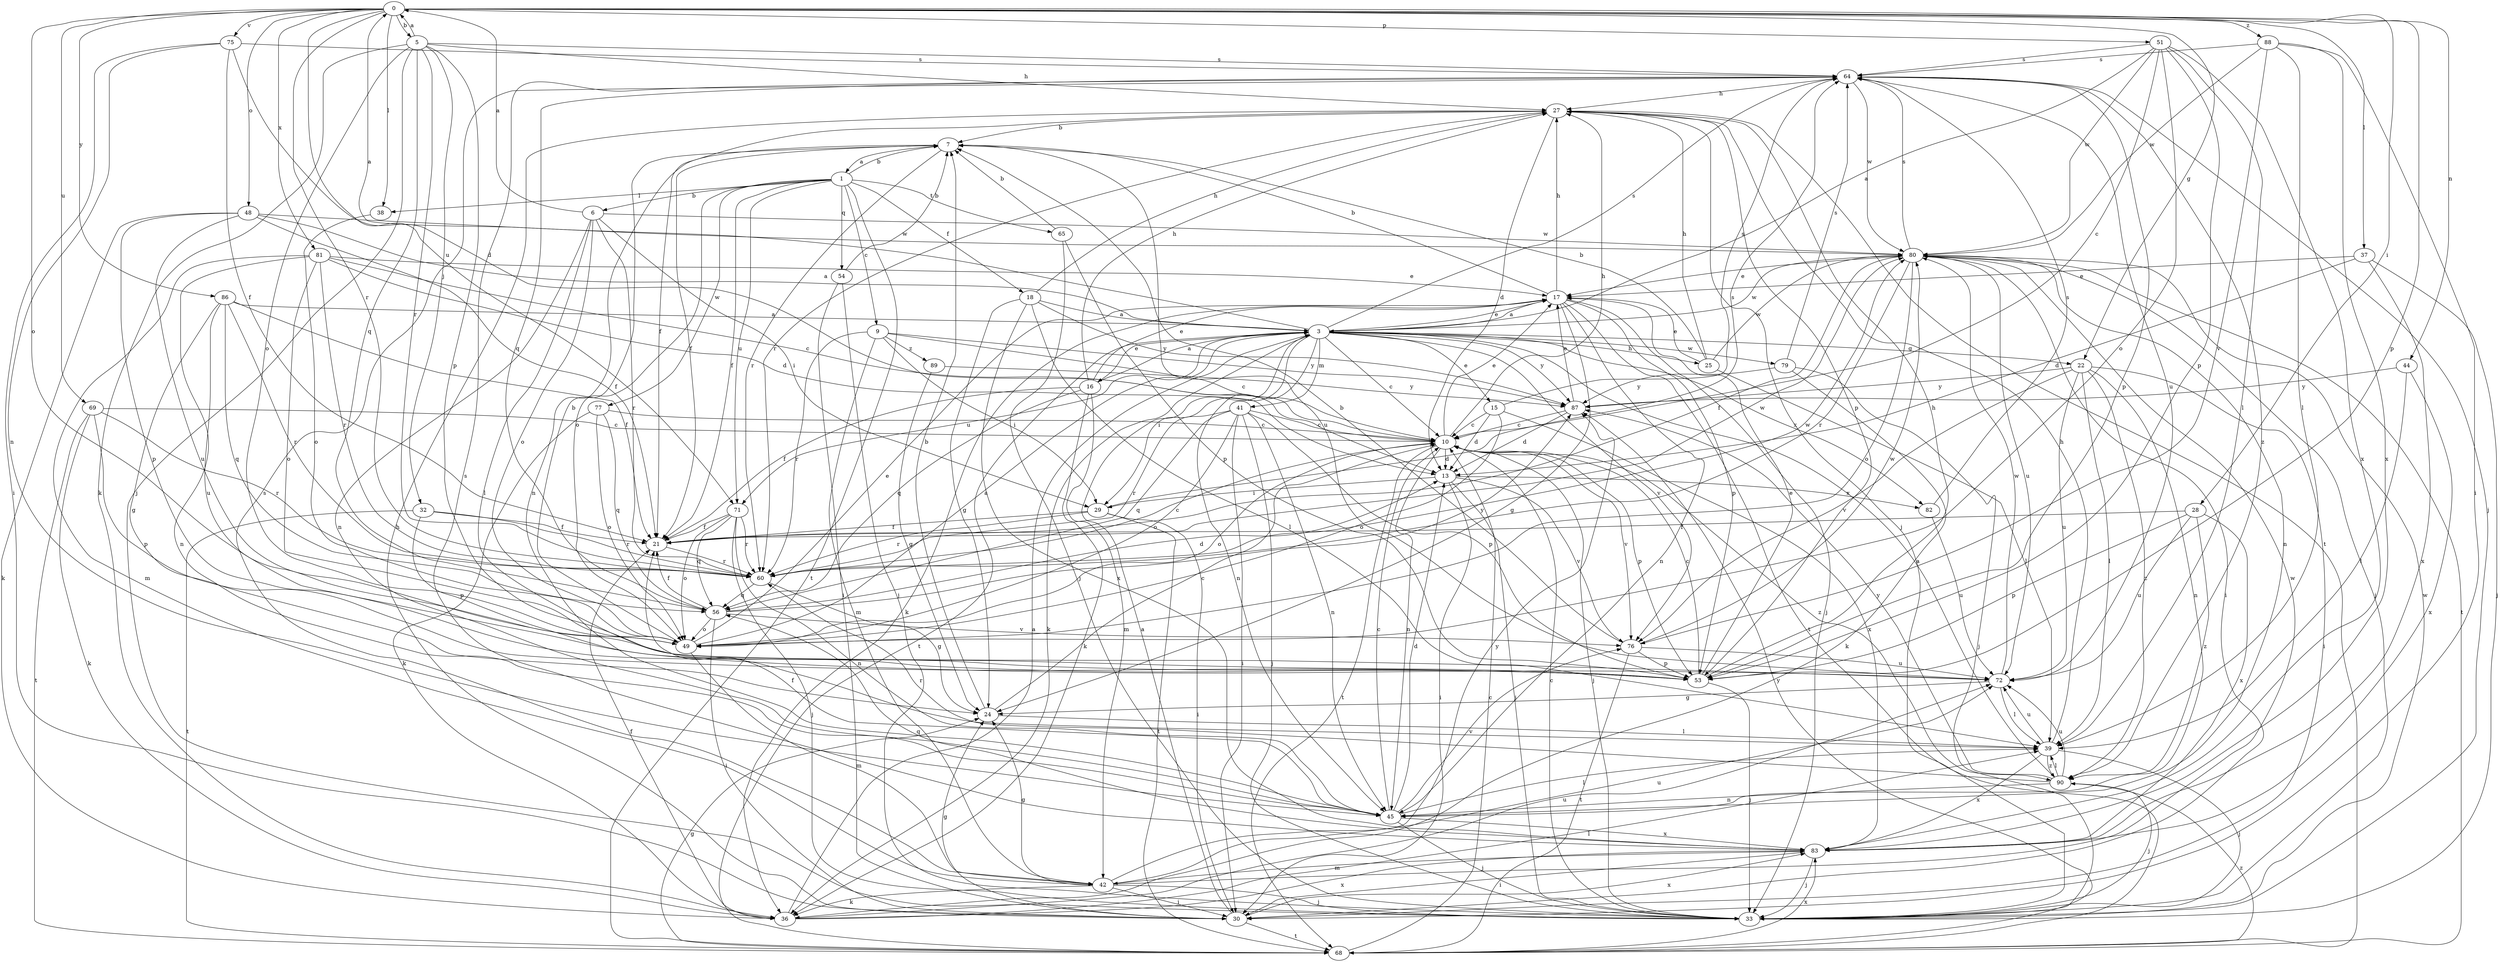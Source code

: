 strict digraph  {
0;
1;
3;
5;
6;
7;
9;
10;
13;
15;
16;
17;
18;
21;
22;
24;
25;
27;
28;
29;
30;
32;
33;
36;
37;
38;
39;
41;
42;
44;
45;
48;
49;
51;
53;
54;
56;
60;
64;
65;
68;
69;
71;
72;
75;
76;
77;
79;
80;
81;
82;
83;
86;
87;
88;
89;
90;
0 -> 5  [label=b];
0 -> 22  [label=g];
0 -> 28  [label=i];
0 -> 37  [label=l];
0 -> 38  [label=l];
0 -> 44  [label=n];
0 -> 48  [label=o];
0 -> 49  [label=o];
0 -> 51  [label=p];
0 -> 53  [label=p];
0 -> 60  [label=r];
0 -> 69  [label=u];
0 -> 71  [label=u];
0 -> 75  [label=v];
0 -> 81  [label=x];
0 -> 86  [label=y];
0 -> 88  [label=z];
1 -> 6  [label=b];
1 -> 7  [label=b];
1 -> 9  [label=c];
1 -> 18  [label=f];
1 -> 21  [label=f];
1 -> 38  [label=l];
1 -> 49  [label=o];
1 -> 54  [label=q];
1 -> 65  [label=t];
1 -> 68  [label=t];
1 -> 71  [label=u];
1 -> 77  [label=w];
3 -> 0  [label=a];
3 -> 10  [label=c];
3 -> 15  [label=e];
3 -> 16  [label=e];
3 -> 17  [label=e];
3 -> 22  [label=g];
3 -> 25  [label=h];
3 -> 29  [label=i];
3 -> 36  [label=k];
3 -> 41  [label=m];
3 -> 45  [label=n];
3 -> 64  [label=s];
3 -> 68  [label=t];
3 -> 71  [label=u];
3 -> 76  [label=v];
3 -> 79  [label=w];
3 -> 80  [label=w];
3 -> 82  [label=x];
3 -> 87  [label=y];
5 -> 0  [label=a];
5 -> 27  [label=h];
5 -> 32  [label=j];
5 -> 33  [label=j];
5 -> 36  [label=k];
5 -> 49  [label=o];
5 -> 53  [label=p];
5 -> 56  [label=q];
5 -> 60  [label=r];
5 -> 64  [label=s];
6 -> 0  [label=a];
6 -> 29  [label=i];
6 -> 39  [label=l];
6 -> 45  [label=n];
6 -> 49  [label=o];
6 -> 60  [label=r];
6 -> 80  [label=w];
7 -> 1  [label=a];
7 -> 21  [label=f];
7 -> 45  [label=n];
7 -> 60  [label=r];
7 -> 72  [label=u];
9 -> 10  [label=c];
9 -> 29  [label=i];
9 -> 42  [label=m];
9 -> 60  [label=r];
9 -> 87  [label=y];
9 -> 89  [label=z];
10 -> 13  [label=d];
10 -> 17  [label=e];
10 -> 27  [label=h];
10 -> 33  [label=j];
10 -> 45  [label=n];
10 -> 49  [label=o];
10 -> 53  [label=p];
10 -> 68  [label=t];
10 -> 76  [label=v];
10 -> 90  [label=z];
13 -> 29  [label=i];
13 -> 30  [label=i];
13 -> 33  [label=j];
13 -> 76  [label=v];
13 -> 82  [label=x];
15 -> 10  [label=c];
15 -> 13  [label=d];
15 -> 49  [label=o];
15 -> 64  [label=s];
15 -> 83  [label=x];
16 -> 3  [label=a];
16 -> 17  [label=e];
16 -> 21  [label=f];
16 -> 27  [label=h];
16 -> 36  [label=k];
16 -> 42  [label=m];
16 -> 56  [label=q];
17 -> 3  [label=a];
17 -> 7  [label=b];
17 -> 24  [label=g];
17 -> 27  [label=h];
17 -> 33  [label=j];
17 -> 36  [label=k];
17 -> 45  [label=n];
17 -> 53  [label=p];
17 -> 68  [label=t];
18 -> 3  [label=a];
18 -> 24  [label=g];
18 -> 27  [label=h];
18 -> 39  [label=l];
18 -> 83  [label=x];
18 -> 87  [label=y];
21 -> 60  [label=r];
21 -> 80  [label=w];
22 -> 30  [label=i];
22 -> 39  [label=l];
22 -> 45  [label=n];
22 -> 72  [label=u];
22 -> 76  [label=v];
22 -> 87  [label=y];
22 -> 90  [label=z];
24 -> 7  [label=b];
24 -> 10  [label=c];
24 -> 39  [label=l];
25 -> 7  [label=b];
25 -> 17  [label=e];
25 -> 27  [label=h];
25 -> 39  [label=l];
25 -> 80  [label=w];
27 -> 7  [label=b];
27 -> 13  [label=d];
27 -> 21  [label=f];
27 -> 33  [label=j];
27 -> 53  [label=p];
27 -> 60  [label=r];
27 -> 68  [label=t];
28 -> 21  [label=f];
28 -> 53  [label=p];
28 -> 72  [label=u];
28 -> 83  [label=x];
28 -> 90  [label=z];
29 -> 21  [label=f];
29 -> 30  [label=i];
29 -> 60  [label=r];
29 -> 64  [label=s];
29 -> 68  [label=t];
30 -> 3  [label=a];
30 -> 24  [label=g];
30 -> 27  [label=h];
30 -> 68  [label=t];
30 -> 83  [label=x];
32 -> 21  [label=f];
32 -> 53  [label=p];
32 -> 60  [label=r];
32 -> 68  [label=t];
33 -> 10  [label=c];
33 -> 80  [label=w];
36 -> 3  [label=a];
36 -> 21  [label=f];
36 -> 39  [label=l];
36 -> 72  [label=u];
36 -> 83  [label=x];
37 -> 13  [label=d];
37 -> 17  [label=e];
37 -> 33  [label=j];
37 -> 83  [label=x];
38 -> 49  [label=o];
39 -> 27  [label=h];
39 -> 33  [label=j];
39 -> 72  [label=u];
39 -> 83  [label=x];
39 -> 90  [label=z];
41 -> 10  [label=c];
41 -> 30  [label=i];
41 -> 33  [label=j];
41 -> 45  [label=n];
41 -> 49  [label=o];
41 -> 53  [label=p];
41 -> 56  [label=q];
41 -> 60  [label=r];
42 -> 24  [label=g];
42 -> 30  [label=i];
42 -> 33  [label=j];
42 -> 36  [label=k];
42 -> 64  [label=s];
42 -> 72  [label=u];
42 -> 80  [label=w];
42 -> 87  [label=y];
44 -> 39  [label=l];
44 -> 83  [label=x];
44 -> 87  [label=y];
45 -> 10  [label=c];
45 -> 13  [label=d];
45 -> 21  [label=f];
45 -> 33  [label=j];
45 -> 39  [label=l];
45 -> 76  [label=v];
45 -> 83  [label=x];
48 -> 3  [label=a];
48 -> 21  [label=f];
48 -> 36  [label=k];
48 -> 53  [label=p];
48 -> 72  [label=u];
48 -> 80  [label=w];
49 -> 3  [label=a];
49 -> 7  [label=b];
49 -> 17  [label=e];
49 -> 42  [label=m];
51 -> 3  [label=a];
51 -> 10  [label=c];
51 -> 39  [label=l];
51 -> 49  [label=o];
51 -> 53  [label=p];
51 -> 64  [label=s];
51 -> 80  [label=w];
51 -> 83  [label=x];
53 -> 10  [label=c];
53 -> 17  [label=e];
53 -> 27  [label=h];
53 -> 33  [label=j];
54 -> 7  [label=b];
54 -> 30  [label=i];
54 -> 33  [label=j];
56 -> 13  [label=d];
56 -> 21  [label=f];
56 -> 30  [label=i];
56 -> 49  [label=o];
56 -> 76  [label=v];
56 -> 87  [label=y];
60 -> 10  [label=c];
60 -> 24  [label=g];
60 -> 56  [label=q];
60 -> 80  [label=w];
64 -> 27  [label=h];
64 -> 33  [label=j];
64 -> 53  [label=p];
64 -> 56  [label=q];
64 -> 72  [label=u];
64 -> 80  [label=w];
64 -> 90  [label=z];
65 -> 7  [label=b];
65 -> 33  [label=j];
65 -> 53  [label=p];
68 -> 10  [label=c];
68 -> 24  [label=g];
68 -> 83  [label=x];
68 -> 87  [label=y];
68 -> 90  [label=z];
69 -> 10  [label=c];
69 -> 36  [label=k];
69 -> 53  [label=p];
69 -> 60  [label=r];
69 -> 68  [label=t];
71 -> 21  [label=f];
71 -> 33  [label=j];
71 -> 45  [label=n];
71 -> 49  [label=o];
71 -> 56  [label=q];
71 -> 60  [label=r];
72 -> 24  [label=g];
72 -> 39  [label=l];
72 -> 80  [label=w];
75 -> 13  [label=d];
75 -> 21  [label=f];
75 -> 30  [label=i];
75 -> 45  [label=n];
75 -> 64  [label=s];
76 -> 7  [label=b];
76 -> 53  [label=p];
76 -> 68  [label=t];
76 -> 72  [label=u];
76 -> 80  [label=w];
77 -> 10  [label=c];
77 -> 36  [label=k];
77 -> 49  [label=o];
77 -> 56  [label=q];
79 -> 33  [label=j];
79 -> 36  [label=k];
79 -> 64  [label=s];
79 -> 87  [label=y];
80 -> 17  [label=e];
80 -> 21  [label=f];
80 -> 30  [label=i];
80 -> 33  [label=j];
80 -> 45  [label=n];
80 -> 49  [label=o];
80 -> 60  [label=r];
80 -> 64  [label=s];
80 -> 68  [label=t];
80 -> 72  [label=u];
81 -> 10  [label=c];
81 -> 13  [label=d];
81 -> 17  [label=e];
81 -> 42  [label=m];
81 -> 45  [label=n];
81 -> 49  [label=o];
81 -> 60  [label=r];
82 -> 64  [label=s];
82 -> 72  [label=u];
83 -> 30  [label=i];
83 -> 33  [label=j];
83 -> 42  [label=m];
83 -> 56  [label=q];
83 -> 64  [label=s];
86 -> 3  [label=a];
86 -> 21  [label=f];
86 -> 24  [label=g];
86 -> 56  [label=q];
86 -> 60  [label=r];
86 -> 72  [label=u];
87 -> 10  [label=c];
87 -> 13  [label=d];
87 -> 17  [label=e];
88 -> 30  [label=i];
88 -> 39  [label=l];
88 -> 64  [label=s];
88 -> 76  [label=v];
88 -> 80  [label=w];
88 -> 83  [label=x];
89 -> 24  [label=g];
89 -> 87  [label=y];
90 -> 3  [label=a];
90 -> 33  [label=j];
90 -> 39  [label=l];
90 -> 45  [label=n];
90 -> 60  [label=r];
90 -> 72  [label=u];
90 -> 87  [label=y];
}
